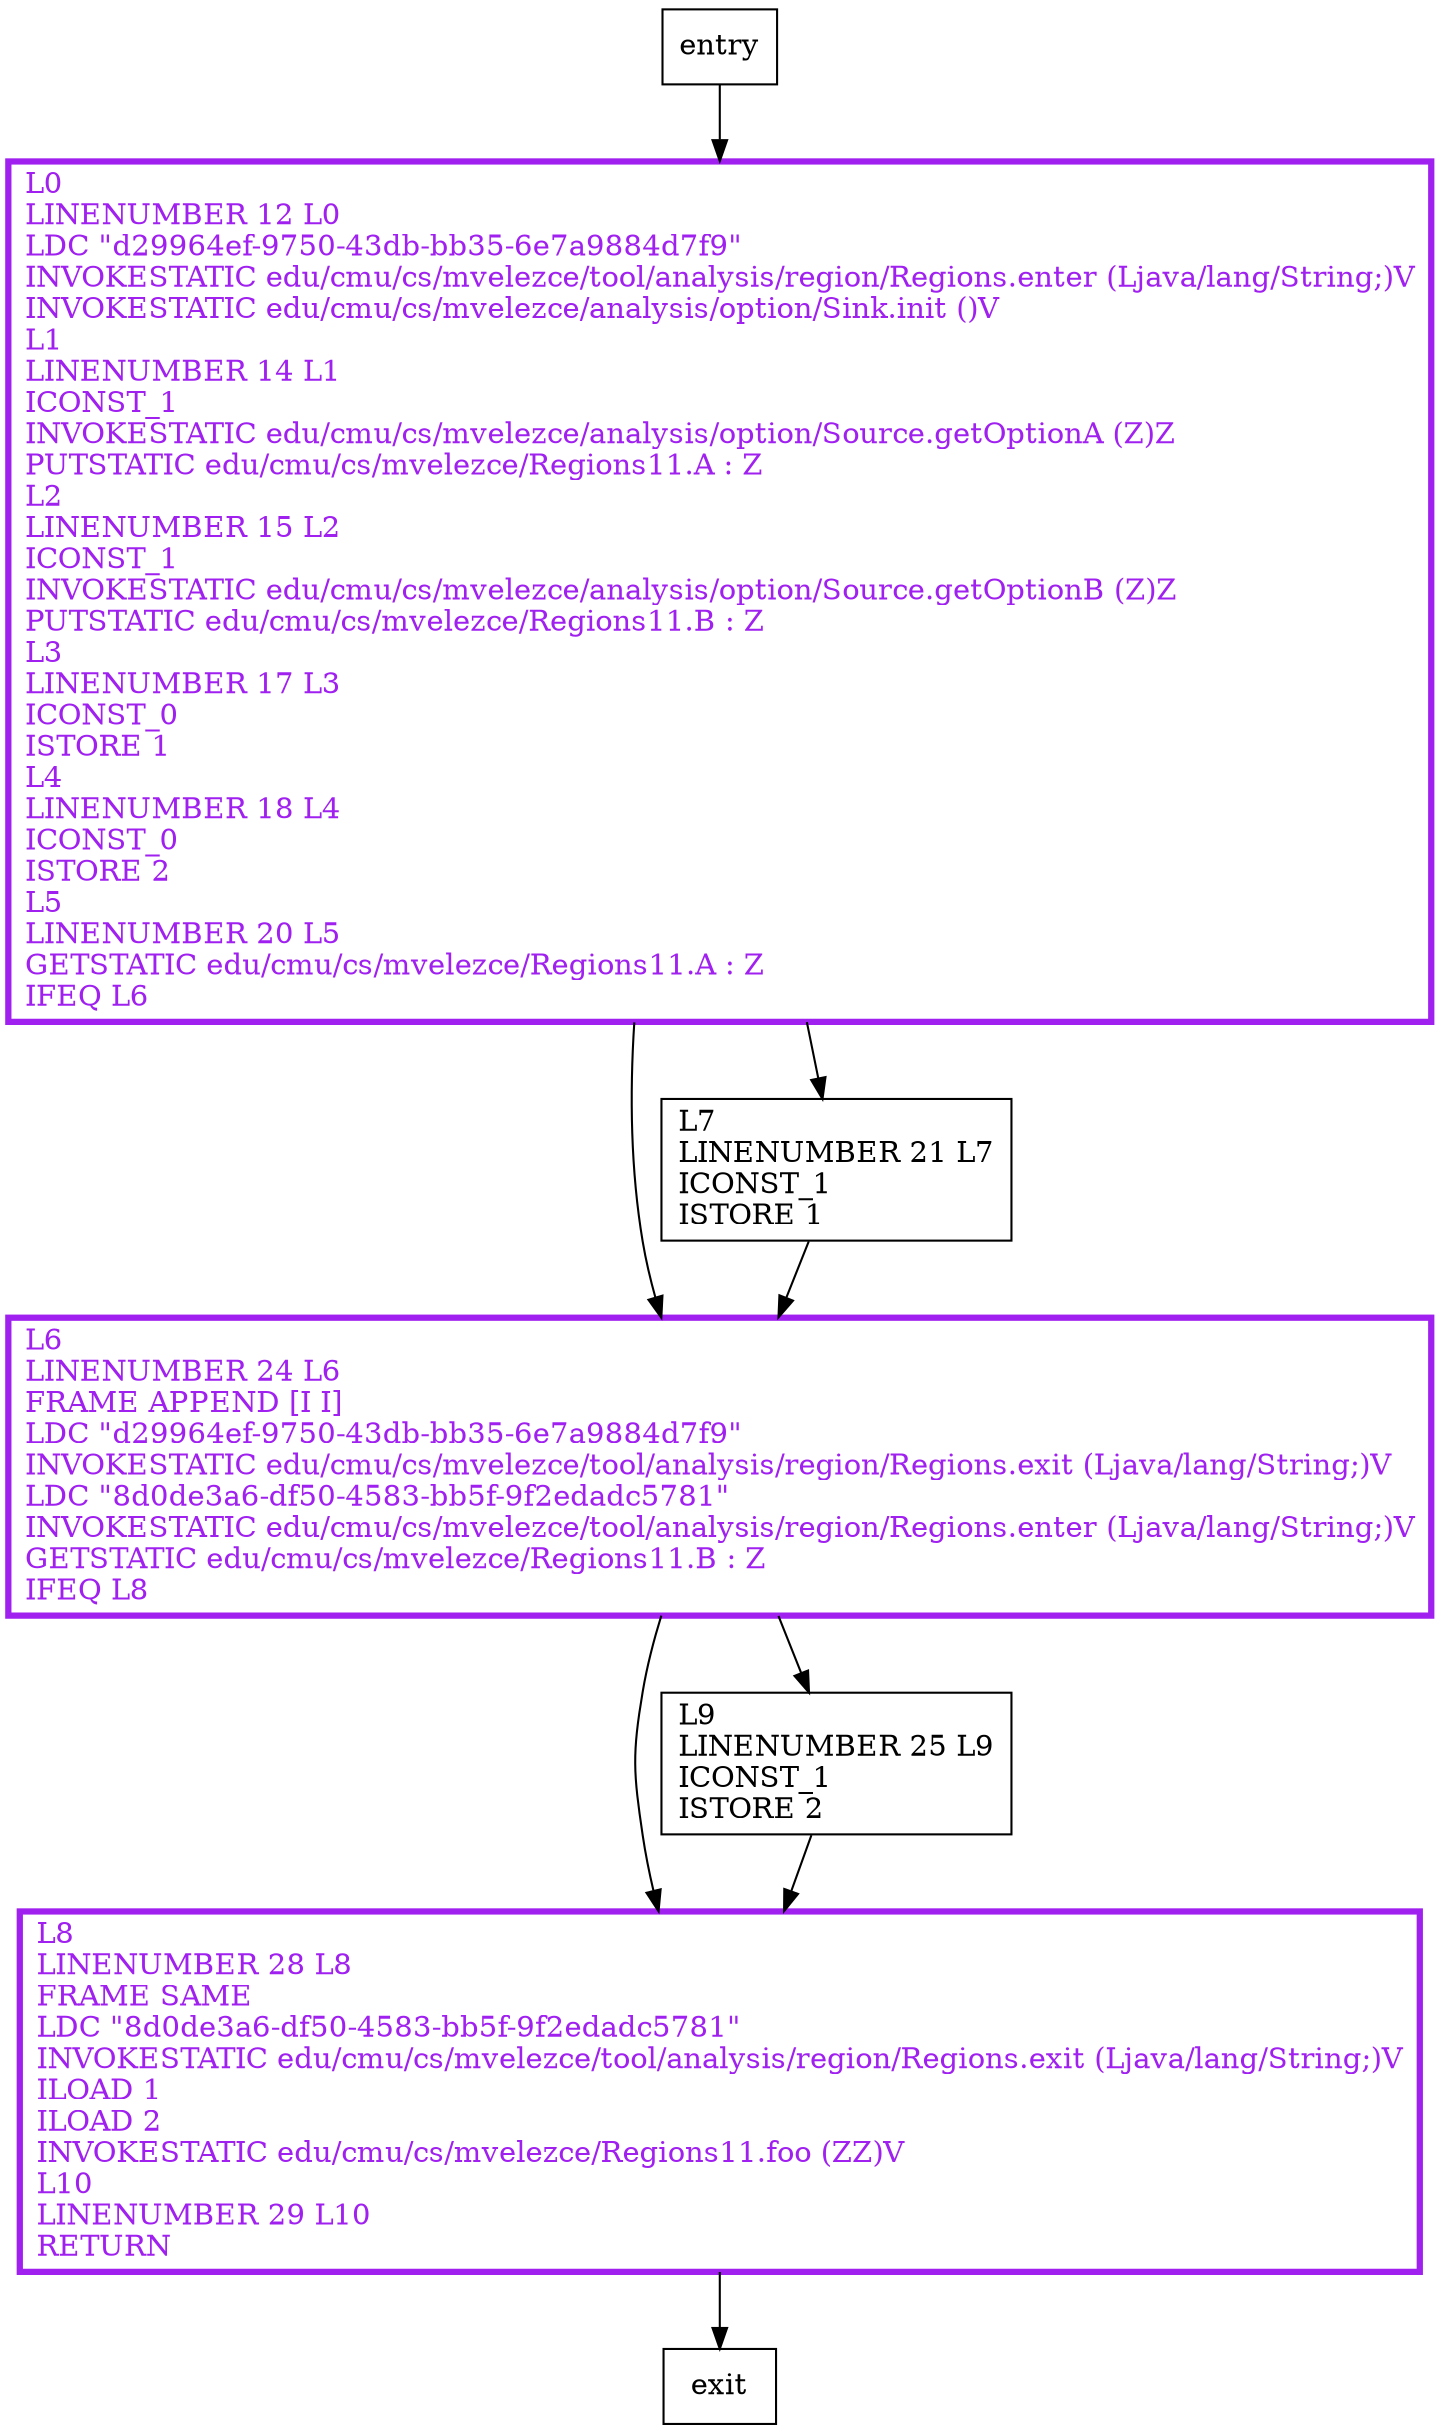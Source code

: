 digraph main {
node [shape=record];
1703555610 [label="L6\lLINENUMBER 24 L6\lFRAME APPEND [I I]\lLDC \"d29964ef-9750-43db-bb35-6e7a9884d7f9\"\lINVOKESTATIC edu/cmu/cs/mvelezce/tool/analysis/region/Regions.exit (Ljava/lang/String;)V\lLDC \"8d0de3a6-df50-4583-bb5f-9f2edadc5781\"\lINVOKESTATIC edu/cmu/cs/mvelezce/tool/analysis/region/Regions.enter (Ljava/lang/String;)V\lGETSTATIC edu/cmu/cs/mvelezce/Regions11.B : Z\lIFEQ L8\l"];
133038554 [label="L8\lLINENUMBER 28 L8\lFRAME SAME\lLDC \"8d0de3a6-df50-4583-bb5f-9f2edadc5781\"\lINVOKESTATIC edu/cmu/cs/mvelezce/tool/analysis/region/Regions.exit (Ljava/lang/String;)V\lILOAD 1\lILOAD 2\lINVOKESTATIC edu/cmu/cs/mvelezce/Regions11.foo (ZZ)V\lL10\lLINENUMBER 29 L10\lRETURN\l"];
1657023424 [label="L0\lLINENUMBER 12 L0\lLDC \"d29964ef-9750-43db-bb35-6e7a9884d7f9\"\lINVOKESTATIC edu/cmu/cs/mvelezce/tool/analysis/region/Regions.enter (Ljava/lang/String;)V\lINVOKESTATIC edu/cmu/cs/mvelezce/analysis/option/Sink.init ()V\lL1\lLINENUMBER 14 L1\lICONST_1\lINVOKESTATIC edu/cmu/cs/mvelezce/analysis/option/Source.getOptionA (Z)Z\lPUTSTATIC edu/cmu/cs/mvelezce/Regions11.A : Z\lL2\lLINENUMBER 15 L2\lICONST_1\lINVOKESTATIC edu/cmu/cs/mvelezce/analysis/option/Source.getOptionB (Z)Z\lPUTSTATIC edu/cmu/cs/mvelezce/Regions11.B : Z\lL3\lLINENUMBER 17 L3\lICONST_0\lISTORE 1\lL4\lLINENUMBER 18 L4\lICONST_0\lISTORE 2\lL5\lLINENUMBER 20 L5\lGETSTATIC edu/cmu/cs/mvelezce/Regions11.A : Z\lIFEQ L6\l"];
746141519 [label="L7\lLINENUMBER 21 L7\lICONST_1\lISTORE 1\l"];
1152889036 [label="L9\lLINENUMBER 25 L9\lICONST_1\lISTORE 2\l"];
entry;
exit;
entry -> 1657023424;
1703555610 -> 133038554;
1703555610 -> 1152889036;
133038554 -> exit;
1657023424 -> 1703555610;
1657023424 -> 746141519;
746141519 -> 1703555610;
1152889036 -> 133038554;
1703555610[fontcolor="purple", penwidth=3, color="purple"];
133038554[fontcolor="purple", penwidth=3, color="purple"];
1657023424[fontcolor="purple", penwidth=3, color="purple"];
}
